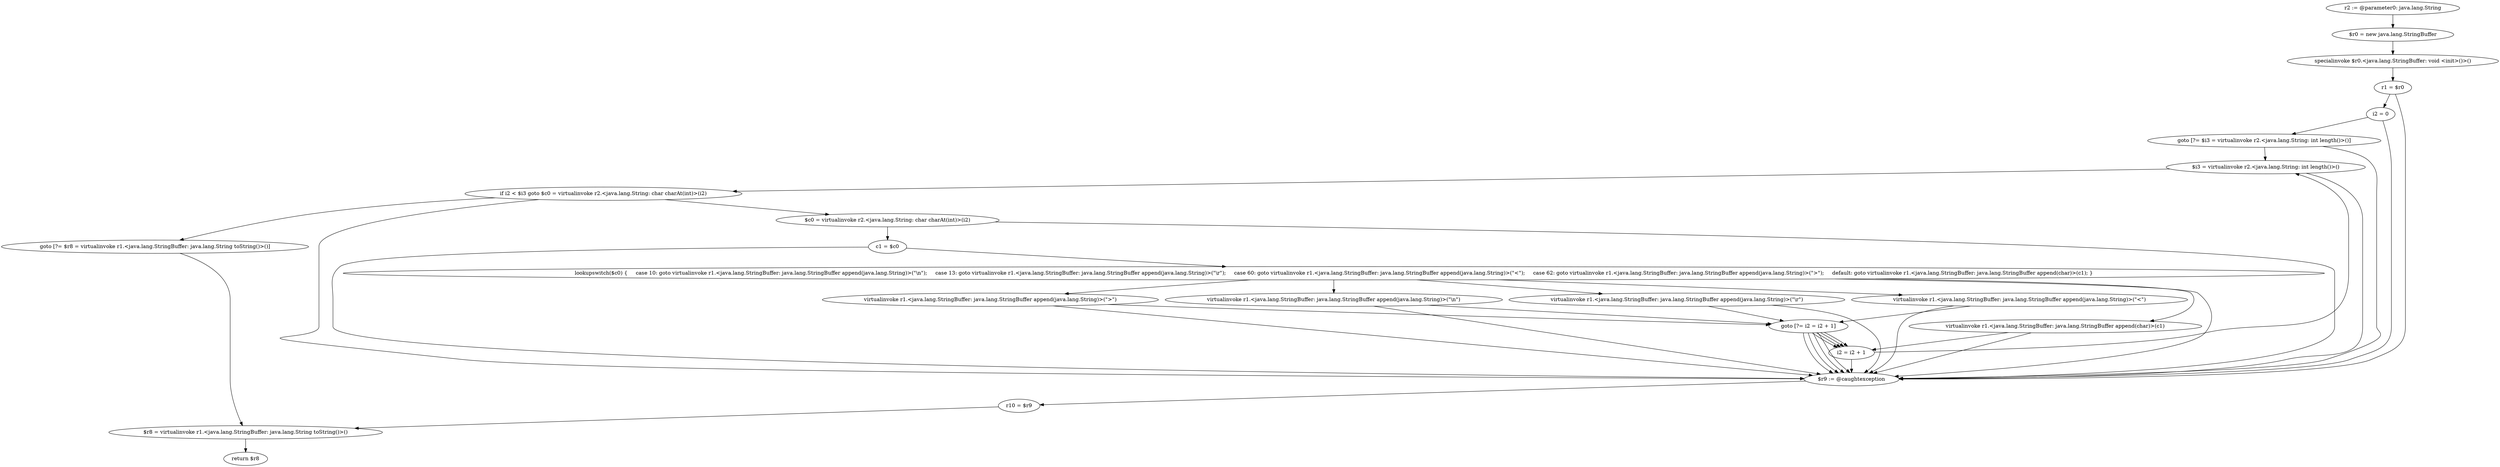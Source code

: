digraph "unitGraph" {
    "r2 := @parameter0: java.lang.String"
    "$r0 = new java.lang.StringBuffer"
    "specialinvoke $r0.<java.lang.StringBuffer: void <init>()>()"
    "r1 = $r0"
    "i2 = 0"
    "goto [?= $i3 = virtualinvoke r2.<java.lang.String: int length()>()]"
    "$c0 = virtualinvoke r2.<java.lang.String: char charAt(int)>(i2)"
    "c1 = $c0"
    "lookupswitch($c0) {     case 10: goto virtualinvoke r1.<java.lang.StringBuffer: java.lang.StringBuffer append(java.lang.String)>(\"\\n\");     case 13: goto virtualinvoke r1.<java.lang.StringBuffer: java.lang.StringBuffer append(java.lang.String)>(\"\\r\");     case 60: goto virtualinvoke r1.<java.lang.StringBuffer: java.lang.StringBuffer append(java.lang.String)>(\"&lt;\");     case 62: goto virtualinvoke r1.<java.lang.StringBuffer: java.lang.StringBuffer append(java.lang.String)>(\"&gt;\");     default: goto virtualinvoke r1.<java.lang.StringBuffer: java.lang.StringBuffer append(char)>(c1); }"
    "virtualinvoke r1.<java.lang.StringBuffer: java.lang.StringBuffer append(java.lang.String)>(\"&lt;\")"
    "goto [?= i2 = i2 + 1]"
    "virtualinvoke r1.<java.lang.StringBuffer: java.lang.StringBuffer append(java.lang.String)>(\"&gt;\")"
    "virtualinvoke r1.<java.lang.StringBuffer: java.lang.StringBuffer append(java.lang.String)>(\"\\n\")"
    "virtualinvoke r1.<java.lang.StringBuffer: java.lang.StringBuffer append(java.lang.String)>(\"\\r\")"
    "virtualinvoke r1.<java.lang.StringBuffer: java.lang.StringBuffer append(char)>(c1)"
    "i2 = i2 + 1"
    "$i3 = virtualinvoke r2.<java.lang.String: int length()>()"
    "if i2 < $i3 goto $c0 = virtualinvoke r2.<java.lang.String: char charAt(int)>(i2)"
    "goto [?= $r8 = virtualinvoke r1.<java.lang.StringBuffer: java.lang.String toString()>()]"
    "$r9 := @caughtexception"
    "r10 = $r9"
    "$r8 = virtualinvoke r1.<java.lang.StringBuffer: java.lang.String toString()>()"
    "return $r8"
    "r2 := @parameter0: java.lang.String"->"$r0 = new java.lang.StringBuffer";
    "$r0 = new java.lang.StringBuffer"->"specialinvoke $r0.<java.lang.StringBuffer: void <init>()>()";
    "specialinvoke $r0.<java.lang.StringBuffer: void <init>()>()"->"r1 = $r0";
    "r1 = $r0"->"i2 = 0";
    "r1 = $r0"->"$r9 := @caughtexception";
    "i2 = 0"->"goto [?= $i3 = virtualinvoke r2.<java.lang.String: int length()>()]";
    "i2 = 0"->"$r9 := @caughtexception";
    "goto [?= $i3 = virtualinvoke r2.<java.lang.String: int length()>()]"->"$i3 = virtualinvoke r2.<java.lang.String: int length()>()";
    "goto [?= $i3 = virtualinvoke r2.<java.lang.String: int length()>()]"->"$r9 := @caughtexception";
    "$c0 = virtualinvoke r2.<java.lang.String: char charAt(int)>(i2)"->"c1 = $c0";
    "$c0 = virtualinvoke r2.<java.lang.String: char charAt(int)>(i2)"->"$r9 := @caughtexception";
    "c1 = $c0"->"lookupswitch($c0) {     case 10: goto virtualinvoke r1.<java.lang.StringBuffer: java.lang.StringBuffer append(java.lang.String)>(\"\\n\");     case 13: goto virtualinvoke r1.<java.lang.StringBuffer: java.lang.StringBuffer append(java.lang.String)>(\"\\r\");     case 60: goto virtualinvoke r1.<java.lang.StringBuffer: java.lang.StringBuffer append(java.lang.String)>(\"&lt;\");     case 62: goto virtualinvoke r1.<java.lang.StringBuffer: java.lang.StringBuffer append(java.lang.String)>(\"&gt;\");     default: goto virtualinvoke r1.<java.lang.StringBuffer: java.lang.StringBuffer append(char)>(c1); }";
    "c1 = $c0"->"$r9 := @caughtexception";
    "lookupswitch($c0) {     case 10: goto virtualinvoke r1.<java.lang.StringBuffer: java.lang.StringBuffer append(java.lang.String)>(\"\\n\");     case 13: goto virtualinvoke r1.<java.lang.StringBuffer: java.lang.StringBuffer append(java.lang.String)>(\"\\r\");     case 60: goto virtualinvoke r1.<java.lang.StringBuffer: java.lang.StringBuffer append(java.lang.String)>(\"&lt;\");     case 62: goto virtualinvoke r1.<java.lang.StringBuffer: java.lang.StringBuffer append(java.lang.String)>(\"&gt;\");     default: goto virtualinvoke r1.<java.lang.StringBuffer: java.lang.StringBuffer append(char)>(c1); }"->"virtualinvoke r1.<java.lang.StringBuffer: java.lang.StringBuffer append(java.lang.String)>(\"\\n\")";
    "lookupswitch($c0) {     case 10: goto virtualinvoke r1.<java.lang.StringBuffer: java.lang.StringBuffer append(java.lang.String)>(\"\\n\");     case 13: goto virtualinvoke r1.<java.lang.StringBuffer: java.lang.StringBuffer append(java.lang.String)>(\"\\r\");     case 60: goto virtualinvoke r1.<java.lang.StringBuffer: java.lang.StringBuffer append(java.lang.String)>(\"&lt;\");     case 62: goto virtualinvoke r1.<java.lang.StringBuffer: java.lang.StringBuffer append(java.lang.String)>(\"&gt;\");     default: goto virtualinvoke r1.<java.lang.StringBuffer: java.lang.StringBuffer append(char)>(c1); }"->"virtualinvoke r1.<java.lang.StringBuffer: java.lang.StringBuffer append(java.lang.String)>(\"\\r\")";
    "lookupswitch($c0) {     case 10: goto virtualinvoke r1.<java.lang.StringBuffer: java.lang.StringBuffer append(java.lang.String)>(\"\\n\");     case 13: goto virtualinvoke r1.<java.lang.StringBuffer: java.lang.StringBuffer append(java.lang.String)>(\"\\r\");     case 60: goto virtualinvoke r1.<java.lang.StringBuffer: java.lang.StringBuffer append(java.lang.String)>(\"&lt;\");     case 62: goto virtualinvoke r1.<java.lang.StringBuffer: java.lang.StringBuffer append(java.lang.String)>(\"&gt;\");     default: goto virtualinvoke r1.<java.lang.StringBuffer: java.lang.StringBuffer append(char)>(c1); }"->"virtualinvoke r1.<java.lang.StringBuffer: java.lang.StringBuffer append(java.lang.String)>(\"&lt;\")";
    "lookupswitch($c0) {     case 10: goto virtualinvoke r1.<java.lang.StringBuffer: java.lang.StringBuffer append(java.lang.String)>(\"\\n\");     case 13: goto virtualinvoke r1.<java.lang.StringBuffer: java.lang.StringBuffer append(java.lang.String)>(\"\\r\");     case 60: goto virtualinvoke r1.<java.lang.StringBuffer: java.lang.StringBuffer append(java.lang.String)>(\"&lt;\");     case 62: goto virtualinvoke r1.<java.lang.StringBuffer: java.lang.StringBuffer append(java.lang.String)>(\"&gt;\");     default: goto virtualinvoke r1.<java.lang.StringBuffer: java.lang.StringBuffer append(char)>(c1); }"->"virtualinvoke r1.<java.lang.StringBuffer: java.lang.StringBuffer append(java.lang.String)>(\"&gt;\")";
    "lookupswitch($c0) {     case 10: goto virtualinvoke r1.<java.lang.StringBuffer: java.lang.StringBuffer append(java.lang.String)>(\"\\n\");     case 13: goto virtualinvoke r1.<java.lang.StringBuffer: java.lang.StringBuffer append(java.lang.String)>(\"\\r\");     case 60: goto virtualinvoke r1.<java.lang.StringBuffer: java.lang.StringBuffer append(java.lang.String)>(\"&lt;\");     case 62: goto virtualinvoke r1.<java.lang.StringBuffer: java.lang.StringBuffer append(java.lang.String)>(\"&gt;\");     default: goto virtualinvoke r1.<java.lang.StringBuffer: java.lang.StringBuffer append(char)>(c1); }"->"virtualinvoke r1.<java.lang.StringBuffer: java.lang.StringBuffer append(char)>(c1)";
    "lookupswitch($c0) {     case 10: goto virtualinvoke r1.<java.lang.StringBuffer: java.lang.StringBuffer append(java.lang.String)>(\"\\n\");     case 13: goto virtualinvoke r1.<java.lang.StringBuffer: java.lang.StringBuffer append(java.lang.String)>(\"\\r\");     case 60: goto virtualinvoke r1.<java.lang.StringBuffer: java.lang.StringBuffer append(java.lang.String)>(\"&lt;\");     case 62: goto virtualinvoke r1.<java.lang.StringBuffer: java.lang.StringBuffer append(java.lang.String)>(\"&gt;\");     default: goto virtualinvoke r1.<java.lang.StringBuffer: java.lang.StringBuffer append(char)>(c1); }"->"$r9 := @caughtexception";
    "virtualinvoke r1.<java.lang.StringBuffer: java.lang.StringBuffer append(java.lang.String)>(\"&lt;\")"->"goto [?= i2 = i2 + 1]";
    "virtualinvoke r1.<java.lang.StringBuffer: java.lang.StringBuffer append(java.lang.String)>(\"&lt;\")"->"$r9 := @caughtexception";
    "goto [?= i2 = i2 + 1]"->"i2 = i2 + 1";
    "goto [?= i2 = i2 + 1]"->"$r9 := @caughtexception";
    "virtualinvoke r1.<java.lang.StringBuffer: java.lang.StringBuffer append(java.lang.String)>(\"&gt;\")"->"goto [?= i2 = i2 + 1]";
    "virtualinvoke r1.<java.lang.StringBuffer: java.lang.StringBuffer append(java.lang.String)>(\"&gt;\")"->"$r9 := @caughtexception";
    "goto [?= i2 = i2 + 1]"->"i2 = i2 + 1";
    "goto [?= i2 = i2 + 1]"->"$r9 := @caughtexception";
    "virtualinvoke r1.<java.lang.StringBuffer: java.lang.StringBuffer append(java.lang.String)>(\"\\n\")"->"goto [?= i2 = i2 + 1]";
    "virtualinvoke r1.<java.lang.StringBuffer: java.lang.StringBuffer append(java.lang.String)>(\"\\n\")"->"$r9 := @caughtexception";
    "goto [?= i2 = i2 + 1]"->"i2 = i2 + 1";
    "goto [?= i2 = i2 + 1]"->"$r9 := @caughtexception";
    "virtualinvoke r1.<java.lang.StringBuffer: java.lang.StringBuffer append(java.lang.String)>(\"\\r\")"->"goto [?= i2 = i2 + 1]";
    "virtualinvoke r1.<java.lang.StringBuffer: java.lang.StringBuffer append(java.lang.String)>(\"\\r\")"->"$r9 := @caughtexception";
    "goto [?= i2 = i2 + 1]"->"i2 = i2 + 1";
    "goto [?= i2 = i2 + 1]"->"$r9 := @caughtexception";
    "virtualinvoke r1.<java.lang.StringBuffer: java.lang.StringBuffer append(char)>(c1)"->"i2 = i2 + 1";
    "virtualinvoke r1.<java.lang.StringBuffer: java.lang.StringBuffer append(char)>(c1)"->"$r9 := @caughtexception";
    "i2 = i2 + 1"->"$i3 = virtualinvoke r2.<java.lang.String: int length()>()";
    "i2 = i2 + 1"->"$r9 := @caughtexception";
    "$i3 = virtualinvoke r2.<java.lang.String: int length()>()"->"if i2 < $i3 goto $c0 = virtualinvoke r2.<java.lang.String: char charAt(int)>(i2)";
    "$i3 = virtualinvoke r2.<java.lang.String: int length()>()"->"$r9 := @caughtexception";
    "if i2 < $i3 goto $c0 = virtualinvoke r2.<java.lang.String: char charAt(int)>(i2)"->"goto [?= $r8 = virtualinvoke r1.<java.lang.StringBuffer: java.lang.String toString()>()]";
    "if i2 < $i3 goto $c0 = virtualinvoke r2.<java.lang.String: char charAt(int)>(i2)"->"$c0 = virtualinvoke r2.<java.lang.String: char charAt(int)>(i2)";
    "if i2 < $i3 goto $c0 = virtualinvoke r2.<java.lang.String: char charAt(int)>(i2)"->"$r9 := @caughtexception";
    "goto [?= $r8 = virtualinvoke r1.<java.lang.StringBuffer: java.lang.String toString()>()]"->"$r8 = virtualinvoke r1.<java.lang.StringBuffer: java.lang.String toString()>()";
    "$r9 := @caughtexception"->"r10 = $r9";
    "r10 = $r9"->"$r8 = virtualinvoke r1.<java.lang.StringBuffer: java.lang.String toString()>()";
    "$r8 = virtualinvoke r1.<java.lang.StringBuffer: java.lang.String toString()>()"->"return $r8";
}
